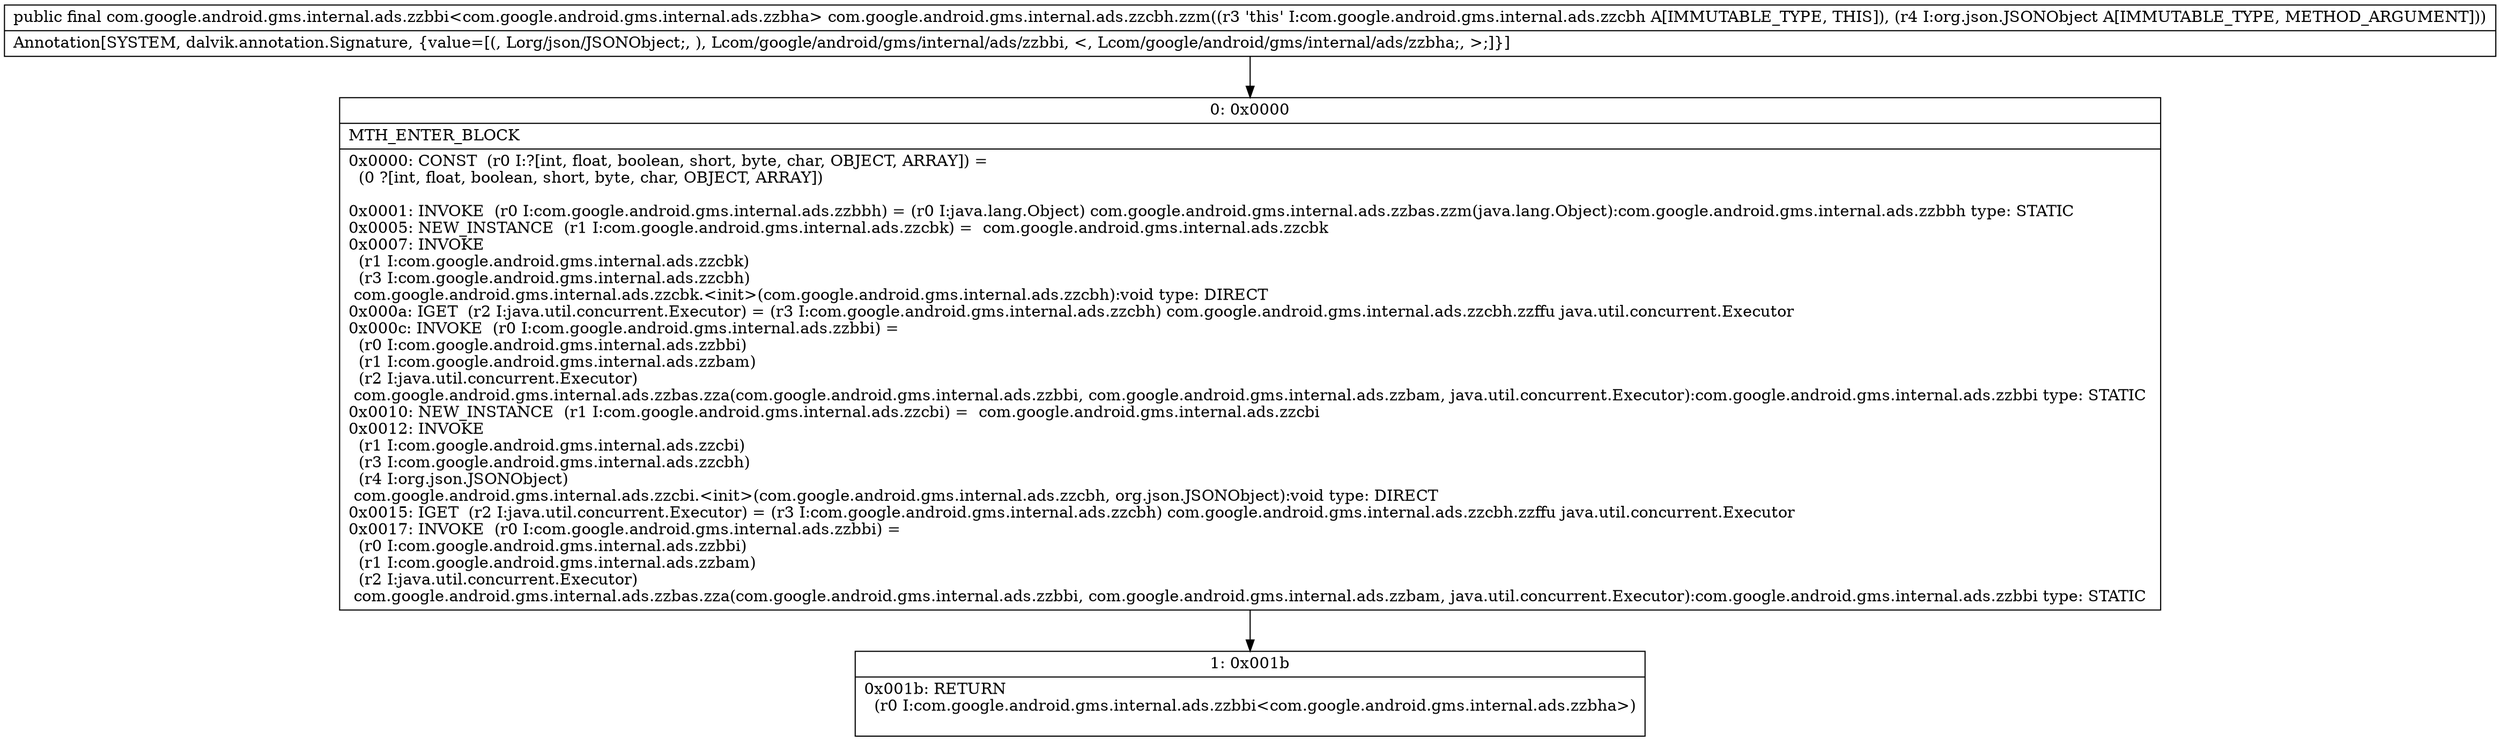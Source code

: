 digraph "CFG forcom.google.android.gms.internal.ads.zzcbh.zzm(Lorg\/json\/JSONObject;)Lcom\/google\/android\/gms\/internal\/ads\/zzbbi;" {
Node_0 [shape=record,label="{0\:\ 0x0000|MTH_ENTER_BLOCK\l|0x0000: CONST  (r0 I:?[int, float, boolean, short, byte, char, OBJECT, ARRAY]) = \l  (0 ?[int, float, boolean, short, byte, char, OBJECT, ARRAY])\l \l0x0001: INVOKE  (r0 I:com.google.android.gms.internal.ads.zzbbh) = (r0 I:java.lang.Object) com.google.android.gms.internal.ads.zzbas.zzm(java.lang.Object):com.google.android.gms.internal.ads.zzbbh type: STATIC \l0x0005: NEW_INSTANCE  (r1 I:com.google.android.gms.internal.ads.zzcbk) =  com.google.android.gms.internal.ads.zzcbk \l0x0007: INVOKE  \l  (r1 I:com.google.android.gms.internal.ads.zzcbk)\l  (r3 I:com.google.android.gms.internal.ads.zzcbh)\l com.google.android.gms.internal.ads.zzcbk.\<init\>(com.google.android.gms.internal.ads.zzcbh):void type: DIRECT \l0x000a: IGET  (r2 I:java.util.concurrent.Executor) = (r3 I:com.google.android.gms.internal.ads.zzcbh) com.google.android.gms.internal.ads.zzcbh.zzffu java.util.concurrent.Executor \l0x000c: INVOKE  (r0 I:com.google.android.gms.internal.ads.zzbbi) = \l  (r0 I:com.google.android.gms.internal.ads.zzbbi)\l  (r1 I:com.google.android.gms.internal.ads.zzbam)\l  (r2 I:java.util.concurrent.Executor)\l com.google.android.gms.internal.ads.zzbas.zza(com.google.android.gms.internal.ads.zzbbi, com.google.android.gms.internal.ads.zzbam, java.util.concurrent.Executor):com.google.android.gms.internal.ads.zzbbi type: STATIC \l0x0010: NEW_INSTANCE  (r1 I:com.google.android.gms.internal.ads.zzcbi) =  com.google.android.gms.internal.ads.zzcbi \l0x0012: INVOKE  \l  (r1 I:com.google.android.gms.internal.ads.zzcbi)\l  (r3 I:com.google.android.gms.internal.ads.zzcbh)\l  (r4 I:org.json.JSONObject)\l com.google.android.gms.internal.ads.zzcbi.\<init\>(com.google.android.gms.internal.ads.zzcbh, org.json.JSONObject):void type: DIRECT \l0x0015: IGET  (r2 I:java.util.concurrent.Executor) = (r3 I:com.google.android.gms.internal.ads.zzcbh) com.google.android.gms.internal.ads.zzcbh.zzffu java.util.concurrent.Executor \l0x0017: INVOKE  (r0 I:com.google.android.gms.internal.ads.zzbbi) = \l  (r0 I:com.google.android.gms.internal.ads.zzbbi)\l  (r1 I:com.google.android.gms.internal.ads.zzbam)\l  (r2 I:java.util.concurrent.Executor)\l com.google.android.gms.internal.ads.zzbas.zza(com.google.android.gms.internal.ads.zzbbi, com.google.android.gms.internal.ads.zzbam, java.util.concurrent.Executor):com.google.android.gms.internal.ads.zzbbi type: STATIC \l}"];
Node_1 [shape=record,label="{1\:\ 0x001b|0x001b: RETURN  \l  (r0 I:com.google.android.gms.internal.ads.zzbbi\<com.google.android.gms.internal.ads.zzbha\>)\l \l}"];
MethodNode[shape=record,label="{public final com.google.android.gms.internal.ads.zzbbi\<com.google.android.gms.internal.ads.zzbha\> com.google.android.gms.internal.ads.zzcbh.zzm((r3 'this' I:com.google.android.gms.internal.ads.zzcbh A[IMMUTABLE_TYPE, THIS]), (r4 I:org.json.JSONObject A[IMMUTABLE_TYPE, METHOD_ARGUMENT]))  | Annotation[SYSTEM, dalvik.annotation.Signature, \{value=[(, Lorg\/json\/JSONObject;, ), Lcom\/google\/android\/gms\/internal\/ads\/zzbbi, \<, Lcom\/google\/android\/gms\/internal\/ads\/zzbha;, \>;]\}]\l}"];
MethodNode -> Node_0;
Node_0 -> Node_1;
}

